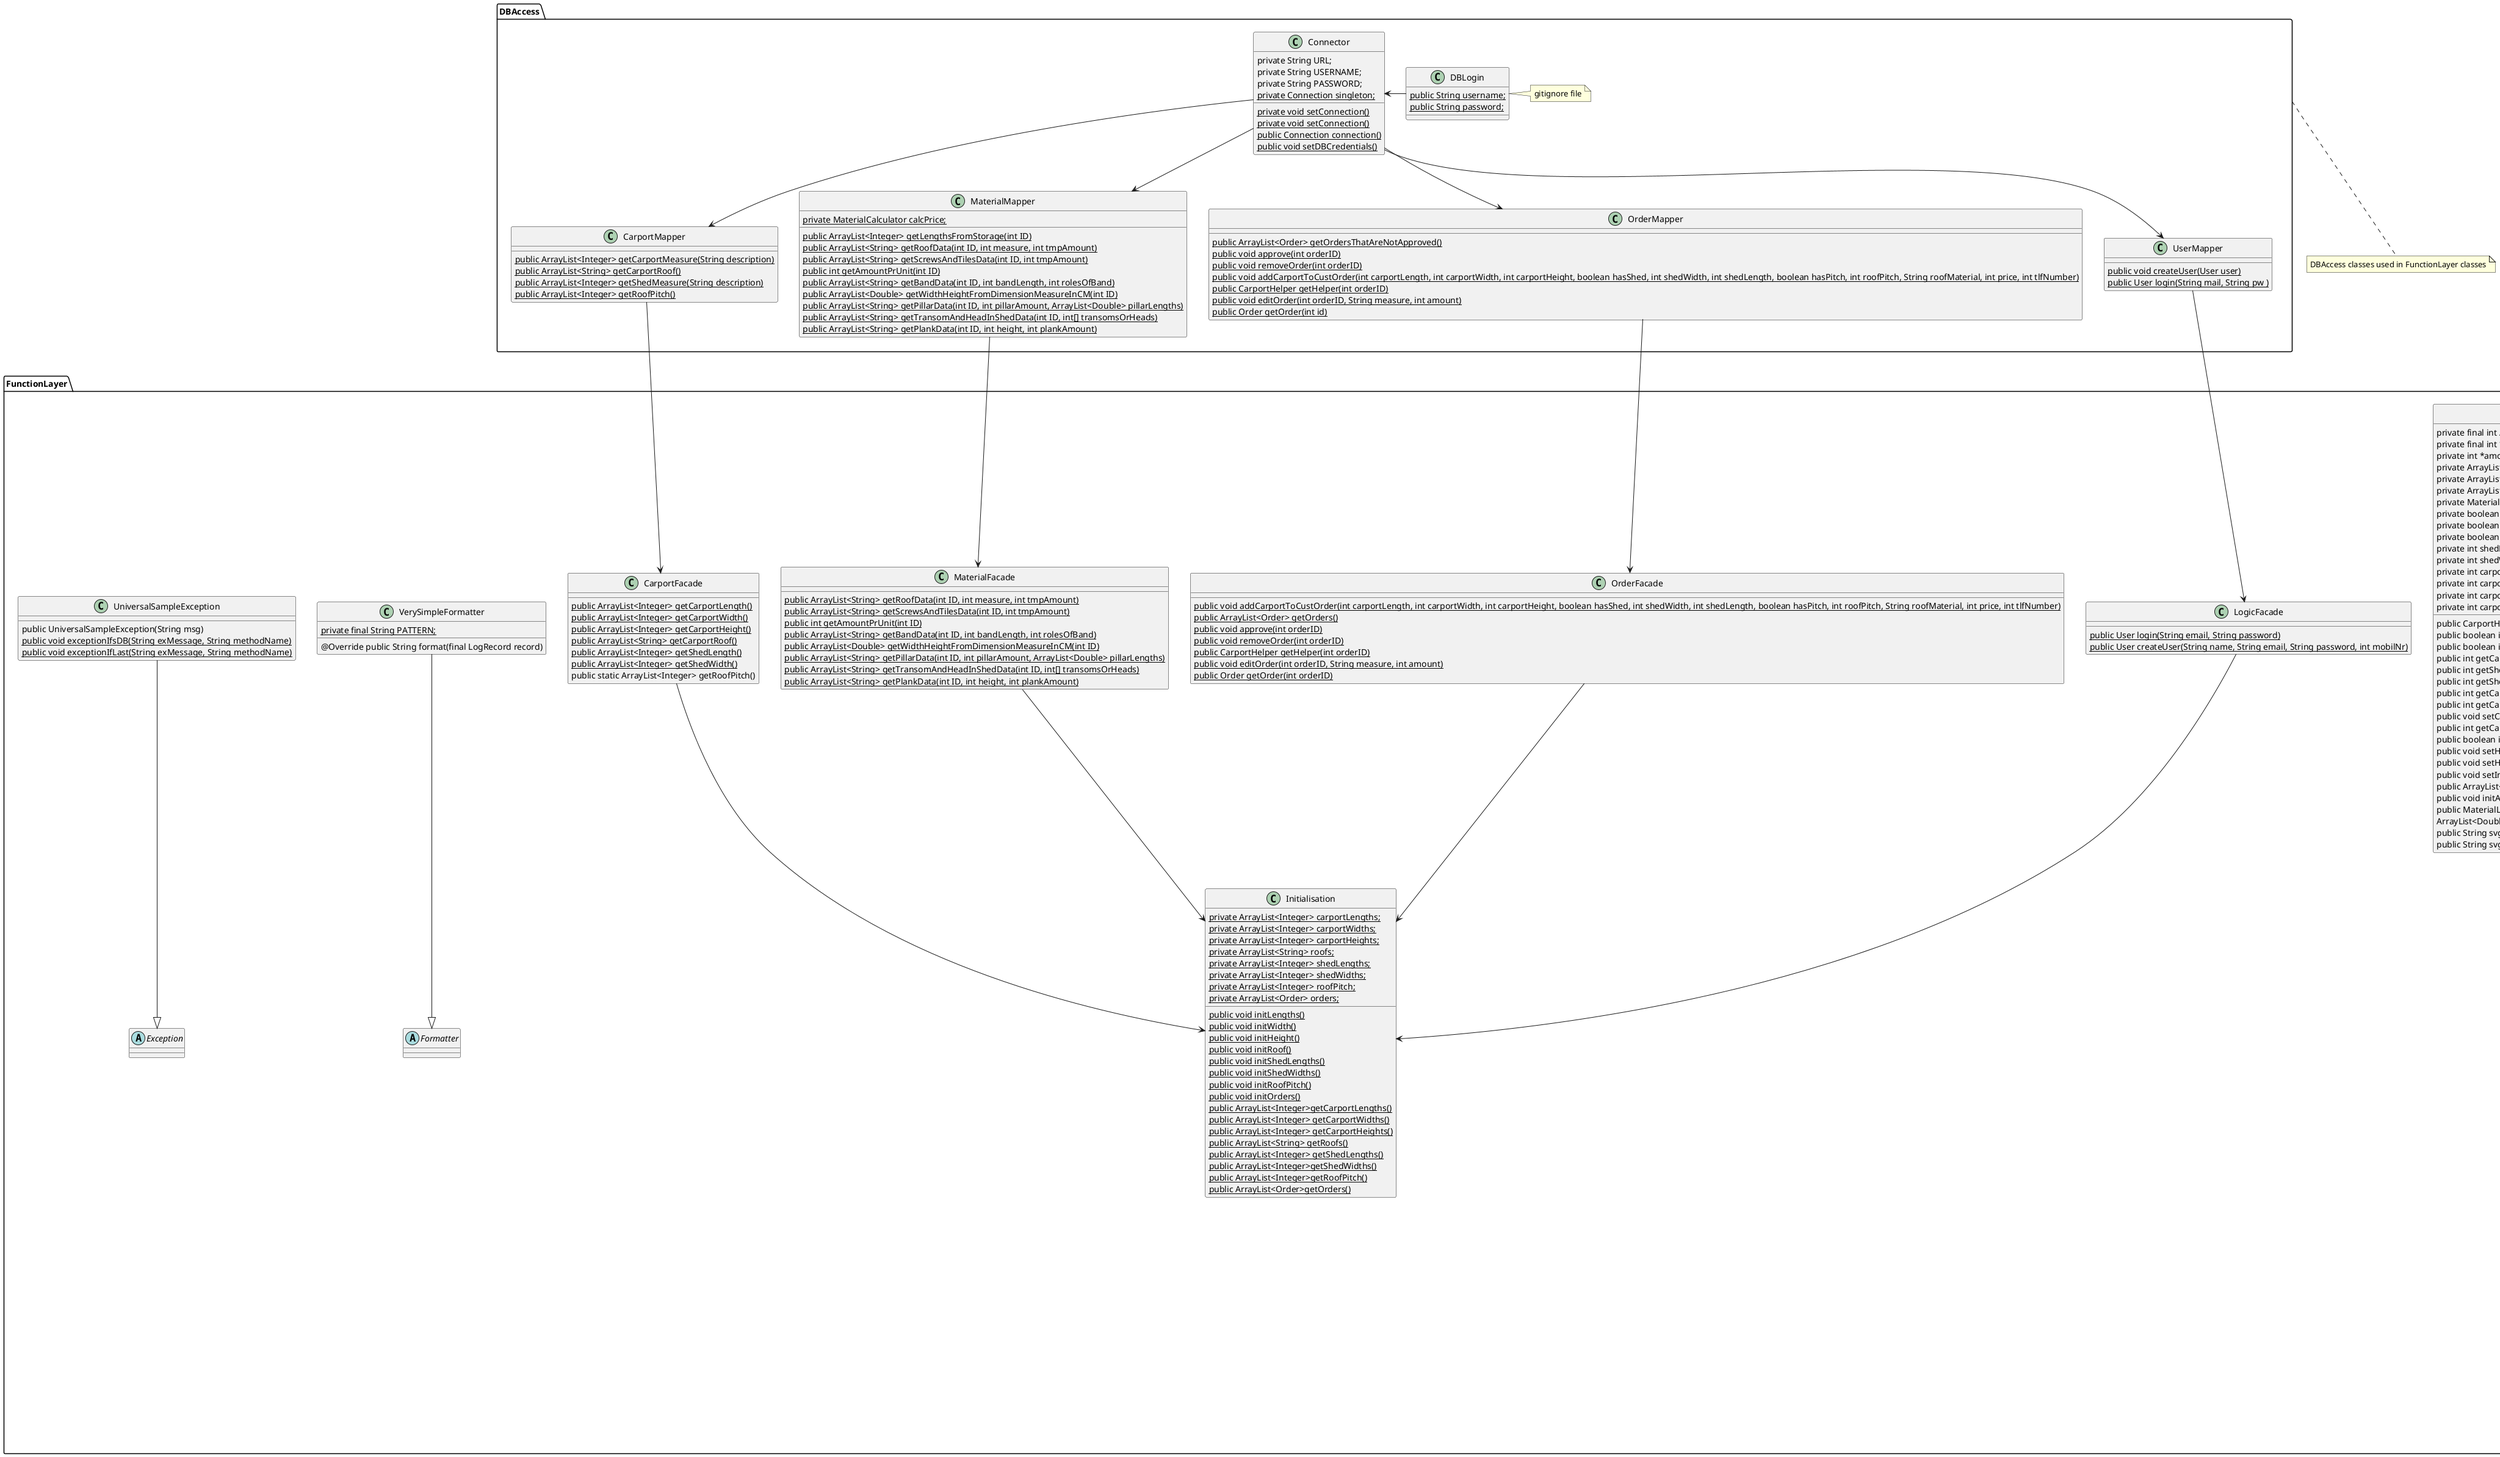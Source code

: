 @startuml

package "DBAccess" {
   DBLogin -left-> Connector
   note right of DBLogin : gitignore file
   Connector --> CarportMapper
   Connector --> MaterialMapper
   Connector --> OrderMapper
   Connector --> UserMapper

DBLogin : public {static} String username;
DBLogin : public {static} String password;

Connector : private String URL;
Connector : private String USERNAME;
Connector : private String PASSWORD;
Connector : private {static} Connection singleton;
Connector : private {static} void setConnection()
Connector : private {static} void setConnection()
Connector : public {static} Connection connection()
Connector : public {static} void setDBCredentials()

CarportMapper : public {static} ArrayList<Integer> getCarportMeasure(String description)
CarportMapper : public {static} ArrayList<String> getCarportRoof()
CarportMapper : public {static} ArrayList<Integer> getShedMeasure(String description)
CarportMapper : public {static} ArrayList<Integer> getRoofPitch()

MaterialMapper : private {static} MaterialCalculator calcPrice;
MaterialMapper : public {static} ArrayList<Integer> getLengthsFromStorage(int ID)
MaterialMapper : public {static} ArrayList<String> getRoofData(int ID, int measure, int tmpAmount)
MaterialMapper : public {static} ArrayList<String> getScrewsAndTilesData(int ID, int tmpAmount)
MaterialMapper : public {static} int getAmountPrUnit(int ID)
MaterialMapper : public {static} ArrayList<String> getBandData(int ID, int bandLength, int rolesOfBand)
MaterialMapper : public {static} ArrayList<Double> getWidthHeightFromDimensionMeasureInCM(int ID)
MaterialMapper : public {static} ArrayList<String> getPillarData(int ID, int pillarAmount, ArrayList<Double> pillarLengths)
MaterialMapper : public {static} ArrayList<String> getTransomAndHeadInShedData(int ID, int[] transomsOrHeads)
MaterialMapper : public {static} ArrayList<String> getPlankData(int ID, int height, int plankAmount)

OrderMapper : public {static} ArrayList<Order> getOrdersThatAreNotApproved()
OrderMapper : public {static} void approve(int orderID)
OrderMapper : public {static} void removeOrder(int orderID)
OrderMapper : public {static} void addCarportToCustOrder(int carportLength, int carportWidth, int carportHeight, boolean hasShed, int shedWidth, int shedLength, boolean hasPitch, int roofPitch, String roofMaterial, int price, int tlfNumber)
OrderMapper : public {static} CarportHelper getHelper(int orderID)
OrderMapper : public {static} void editOrder(int orderID, String measure, int amount)
OrderMapper : public {static} Order getOrder(int id)

UserMapper : public {static} void createUser(User user)
UserMapper : public {static} User login(String mail, String pw )
}




package "FunctionLayer" {
    package "Entities" {
        Carport : private int carportLength;
        Carport : private int carportWidth;
        Carport : private int carportHeight;
        Carport : private String roofMaterial;
        Carport : public Carport(int carportLength, int carportWidth, int carportHeight, String roofMaterial)
        Carport : public void setCarportLength(int carportLength)
        Carport : @Override public String toString()

        CarportFlat : private boolean hasShed;
        CarportFlat : private int shedWidth;
        CarportFlat : private int shedLength;
        CarportFlat : public CarportFlat(int carportLength, int carportWidth, int carportHeight, String roofMaterial, boolean hasShed, int shedWidth, int shedLength)
        CarportFlat : public boolean isHasShed()
        CarportFlat : public void setHasShed(boolean hasShed)
        CarportFlat : public int getShedWidth()
        CarportFlat : public void setShedWidth(int shedWidth)
        CarportFlat : public int getShedLength()
        CarportFlat : public void setShedLength(int shedLength)

        CarportPitch : private boolean hasShed;
        CarportPitch : private int shedWidth;
        CarportPitch : private int shedLength;
        CarportPitch : private boolean hasPitch;
        CarportPitch : private int roofPitch;
        CarportPitch : public CarportPitch(int carportLength, int carportWidth, int carportHeight, String roofMaterial, boolean hasShed, int shedWidth, int shedLength, boolean hasPitch, int roofPitch)
        CarportPitch : public boolean isHasShed()
        CarportPitch : public void setHasShed(boolean hasShed)
        CarportPitch : public int getShedWidth()
        CarportPitch : public void setShedWidth(int shedWidth)
        CarportPitch : public int getShedLength()
        CarportPitch : public void setShedLength(int shedLength)
        CarportPitch : public int getRoofPitch()
        CarportPitch : public void setRoofPitch(int roofPitch)

        class ComparatorMaterial
        interface java.util.Comparator
        ComparatorMaterial : public int compare(ArrayList<String> o1, ArrayList<String> o2)
        ComparatorMaterial ..|> java.util.Comparator

        MaterialList : ComparatorMaterial sortAlphabetically;
        MaterialList : private ArrayList<ArrayList<String>> list;
        MaterialList : public MaterialList(ArrayList<ArrayList<String>> list)
        MaterialList : public ArrayList<ArrayList<String>> getList()
        MaterialList : public void addToList(ArrayList<String> materials)
        MaterialList : public void sortListAlphabetically()

        Order : private int orderID;
        Order : private Carport carport;
        Order : private boolean hasShed;
        Order : private int shedWidth;
        Order : private int shedLength;
        Order : private boolean hasPitch;
        Order : private int roofPitch;
        Order : private int price;
        Order : private boolean isApproved;
        Order : private int tlfNumber;
        Order : public Order(int orderID, Carport carport, boolean hasShed, int shedWidth, int shedLength, boolean hasPitch, int roofPitch, int price, boolean isApproved, int tlfNumber)
        Order : public int getOrderID()
        Order : public Carport getCarport()
        Order : public void setCarport(Carport carport)
        Order : public boolean isHasShed()
        Order : public void setHasShed(boolean hasShed)
        Order : public int getShedWidth()
        Order : public void setShedWidth(int shedWidth)
        Order : public int getShedLength()
        Order : public void setShedLength(int shedLength)
        Order : public int getRoofPitch()
        Order : public void setRoofPitch(int roofPitch)
        Order : @Override public String toString()

        Svg : private double width;
        Svg : private double height;
        Svg : private String viewbox;
        Svg : private int x;
        Svg : private int y;
        Svg : private StringBuilder svg;
        Svg : private final String HEADER_TEMPLATE;
        Svg : private final String RECT_TEMPLATE;
        Svg : private final String BAND_TEMPLATE;
        Svg : private final String ARROW_LENGTH_TEMPLATE;
        Svg : private final String ARROW_WIDTH_TEMPLATE;
        Svg : private final String TEXT_TEMPLATE;
        Svg : public Svg(double width, double height, String viewbox, int x, int y)
        Svg : public void addRect(double x, double y, double width, double height)
        Svg : public void addBand(double x1, double y1, double x2, double y2)
        Svg : public void addArrowLength(double x1, double y1, double x2, double y2)
        Svg : public void addArrowWidth(double x1, double y1, double x2, double y2)
        Svg : public void addText(double x1, double y1, int width, double x2, double y2, int length)
        Svg : public double getWidth()
        Svg : public void setWidth(double width)
        Svg : public double getHeight()
        Svg : public void setHeight(double height)
        Svg : @Override public String toString()

        User : private String name;
        User : private String email;
        User : private String password;
        User : private int mobilNr;
        User : public User(String name, String email, String password, int mobilNr)
        User : public User(String email, String password)
        User : public String getName()
        User : public void setName(String name)
        User : public String getEmail()
        User : public void setEmail(String email)
        User : public String getPassword()
        User : public void setPassword(String password)
        User : public int getMobilNr()
    }

    CarportMapper --> CarportFacade
    OrderMapper --> OrderFacade
    MaterialMapper --> MaterialFacade
    UserMapper --> LogicFacade

    CarportFacade --> Initialisation
    OrderFacade --> Initialisation
    MaterialFacade --> Initialisation
    LogicFacade --> Initialisation

    CarportFacade : public {static} ArrayList<Integer> getCarportLength()
    CarportFacade : public {static} ArrayList<Integer> getCarportWidth()
    CarportFacade : public {static} ArrayList<Integer> getCarportHeight()
    CarportFacade : public {static} ArrayList<String> getCarportRoof()
    CarportFacade : public {static} ArrayList<Integer> getShedLength()
    CarportFacade : public {static} ArrayList<Integer> getShedWidth()
    CarportFacade : public static ArrayList<Integer> getRoofPitch()

    LogicFacade : public {static} User login(String email, String password)
    LogicFacade : public {static} User createUser(String name, String email, String password, int mobilNr)

    MaterialFacade : public {static} ArrayList<String> getRoofData(int ID, int measure, int tmpAmount)
    MaterialFacade : public {static} ArrayList<String> getScrewsAndTilesData(int ID, int tmpAmount)
    MaterialFacade : public {static} int getAmountPrUnit(int ID)
    MaterialFacade : public {static} ArrayList<String> getBandData(int ID, int bandLength, int rolesOfBand)
    MaterialFacade : public {static} ArrayList<Double> getWidthHeightFromDimensionMeasureInCM(int ID)
    MaterialFacade : public {static} ArrayList<String> getPillarData(int ID, int pillarAmount, ArrayList<Double> pillarLengths)
    MaterialFacade : public {static} ArrayList<String> getTransomAndHeadInShedData(int ID, int[] transomsOrHeads)
    MaterialFacade : public {static} ArrayList<String> getPlankData(int ID, int height, int plankAmount)

    OrderFacade : public {static} void addCarportToCustOrder(int carportLength, int carportWidth, int carportHeight, boolean hasShed, int shedWidth, int shedLength, boolean hasPitch, int roofPitch, String roofMaterial, int price, int tlfNumber)
    OrderFacade : public {static} ArrayList<Order> getOrders()
    OrderFacade : public {static} void approve(int orderID)
    OrderFacade : public {static} void removeOrder(int orderID)
    OrderFacade : public {static} CarportHelper getHelper(int orderID)
    OrderFacade : public {static} void editOrder(int orderID, String measure, int amount)
    OrderFacade : public {static} Order getOrder(int orderID)

    CarportHelper : private final int AMOUNT_OF_*name of material*
    CarportHelper : private final int *name of material*_ID
    CarportHelper : private int *amount or measure of material*;
    CarportHelper : private ArrayList<Double> pillarLengths;
    CarportHelper : private ArrayList<String> *info for material*;
    CarportHelper : private ArrayList<ArrayList<String>> materials;
    CarportHelper : private MaterialList allMaterials;
    CarportHelper : private boolean hasShed = false;
    CarportHelper : private boolean hasPitch = false;
    CarportHelper : private boolean invalidInput = false;
    CarportHelper : private int shedLength;
    CarportHelper : private int shedWidth;
    CarportHelper : private int carportPitch;
    CarportHelper : private int carportLengthCM;
    CarportHelper : private int carportWidthCM;
    CarportHelper : private int carportHeight;
    CarportHelper : public CarportHelper(int carportLengthCM, int carportWidthCM, int carportHeight, int shedLength, int shedWidth, int carportPitch)
    CarportHelper : public boolean isHasShed()
    CarportHelper : public boolean isHasPitch()
    CarportHelper : public int getCarportPitch()
    CarportHelper : public int getShedLength()
    CarportHelper : public int getShedWidth()
    CarportHelper : public int getCarportWidth()
    CarportHelper : public int getCarportLength()
    CarportHelper : public void setCarportLength(int carportLengthCM)
    CarportHelper : public int getCarportHeight()
    CarportHelper : public boolean isInvalidInput()
    CarportHelper : public void setHasShed(boolean hasShed)
    CarportHelper : public void setHasPitch(boolean hasPitch)
    CarportHelper : public void setInvalidInput(boolean invalidInput)
    CarportHelper : public ArrayList<String> getAllPriceIndexes()
    CarportHelper : public void initArrayList()
    CarportHelper : public MaterialList createMaterialList(boolean hasShed, boolean hasPitch)
    CarportHelper : ArrayList<Double> *measure for material* = MaterialFacade.getWidthHeightFromDimensionMeasureInCM(*material*_ID);
    CarportHelper : public String svgDrawingTop(int carportLength, int carportWidth, boolean hasShed)
    CarportHelper : public String svgDrawingSide(int carportLength, int carportWidth,int carportHeight, boolean hasShed)

    Initialisation : private {static} ArrayList<Integer> carportLengths;
    Initialisation : private {static} ArrayList<Integer> carportWidths;
    Initialisation : private {static} ArrayList<Integer> carportHeights;
    Initialisation : private {static} ArrayList<String> roofs;
    Initialisation : private {static} ArrayList<Integer> shedLengths;
    Initialisation : private {static} ArrayList<Integer> shedWidths;
    Initialisation : private {static} ArrayList<Integer> roofPitch;
    Initialisation : private {static} ArrayList<Order> orders;
    Initialisation : public {static} void initLengths()
    Initialisation : public {static} void initWidth()
    Initialisation : public {static} void initHeight()
    Initialisation : public {static} void initRoof()
    Initialisation : public {static} void initShedLengths()
    Initialisation : public {static} void initShedWidths()
    Initialisation : public {static} void initRoofPitch()
    Initialisation : public {static} void initOrders()
    Initialisation : public {static} ArrayList<Integer>getCarportLengths()
    Initialisation : public {static} ArrayList<Integer> getCarportWidths()
    Initialisation : public {static} ArrayList<Integer> getCarportHeights()
    Initialisation : public {static} ArrayList<String> getRoofs()
    Initialisation : public {static} ArrayList<Integer> getShedLengths()
    Initialisation : public {static} ArrayList<Integer>getShedWidths()
    Initialisation : public {static} ArrayList<Integer>getRoofPitch()
    Initialisation : public {static} ArrayList<Order>getOrders()

    Log : private {static} String FILENAME;
    Log : private {static} String FILEPATH;
    Log : private {static} String PATH;
    Log : private Log()
    Log : private {static} void setLogPath()
    Log : private {static} void log(Level lvl, String decription)
    Log : public {static} void severe(String description)
    Log : public {static} void info(String description)
    Log : public {static} void finest(String description)

    class VerySimpleFormatter
    abstract class Formatter
    VerySimpleFormatter --|> Formatter
    VerySimpleFormatter : private {static} final String PATTERN;
    VerySimpleFormatter : @Override public String format(final LogRecord record)

    MaterialCalculator : public int calcPillarAmount(int carportLength, boolean hasShed, int shedLength, int shedWidth, int carportWidth)
    MaterialCalculator : public int calcRaftAmount(int carportLength, boolean hasPitch)
    MaterialCalculator : public int calcLengthOfBands(int carportLength, int carportWidth, boolean hasShed, int shedLength)
    MaterialCalculator : public int calcRolesAmountBand(int bandLength)
    MaterialCalculator : public ArrayList<Double> calcPillarHeight(int carportHeight, double carportLength, boolean hasShed, int shedLength, boolean hasPitch, int shedWidth, int carportWidth)
    MaterialCalculator : public int calcRoofTileAmount(int carportLength, int carportWidth)
    MaterialCalculator : public int calcRoofScrewAmount(int carportLength, int carportWidth, int ID)
    MaterialCalculator : public int calcUniversalScrews(int carportLength, boolean hasPitch)
    MaterialCalculator : public int calcPlankAndWaterScrews()
    MaterialCalculator : public int calcBracketScrews(int carportLength, boolean hasPitch)
    MaterialCalculator : public int calcCarriageBolts(int carportLength, boolean hasShed, int shedLength, int shedWidth, int carportWidth)
    MaterialCalculator : public int[] calcTransomsLengthFrontAndBack(int shedWidth)
    MaterialCalculator : public int[] calcTransomsLengthSides(int shedLength)
    MaterialCalculator : public int[] calcHeadsInShed(int shedLength)
    MaterialCalculator : public int calcPlanksForShed(int shedLength, int shedWidth)
    MaterialCalculator : public int calcOuterScrewsShed(int shedLength, int shedWidth, int ID)
    MaterialCalculator : public int calcInnerScrewsShed(int shedLength, int shedWidth, int ID)
    MaterialCalculator : public int calcAngleMount(int shedLength, int shedWidth)
    MaterialCalculator : public int calcTilesForPitchedRoof()
    MaterialCalculator : public int calcAmountOfRooflaths(int carportWidth)
    MaterialCalculator : public int calcAmountOfRooflathScrews(int amountOfRooflaths, int raftAmount, int ID)
    MaterialCalculator : public int calcPackagesOfTileBindersAndHooks()
    MaterialCalculator : public int calcAmountOfRoofTileStones(int carportLength)
    MaterialCalculator : public int calcAmountOfRoofTileStoneBrackets(int amountOfRoofTileStones)
    MaterialCalculator : public int calcAmountOfToplathHolders(int amountOfRafts)
    MaterialCalculator : public int calcGavlPlanksLength(int carportWidth, int carportPitch)
    MaterialCalculator : public int calcAmountOfGavlPlanks()
    MaterialCalculator : public int calcAmountOfPlanksForGavlMount(int carportWidth)
    MaterialCalculator : public int calcPlanksForGavlMountLength(int carportWidth, int carportPitch)
    MaterialCalculator : public int calcPricePrUnit(int unit, double pricePrUnit)
    MaterialCalculator : public int calcPricePrUnitWithLength(int unit, double pricePrUnit, int amount)
    MaterialCalculator : public int fullPrice(ArrayList<String> materialInfo)
    MaterialCalculator : public ArrayList<Integer> calcWoodForMeasure(int materialMeasure, ArrayList<Integer> lengths, int amountOnCarport)

    Operations : public {static} String[] splitterForDimensions(String strFromDB, String regex)
    Operations : public {static} String addQuotesAround(String input)
    Operations : public {static} double roundToTwo(double number)

    PathForLog : public {static} String FILENAME;
    PathForLog : public {static} String FILEPATH;

    class UniversalSampleException
    abstract class Exception
    UniversalSampleException --|> Exception
    UniversalSampleException : public UniversalSampleException(String msg)
    UniversalSampleException : public {static} void exceptionIfsDB(String exMessage, String methodName)
    UniversalSampleException : public {static} void exceptionIfLast(String exMessage, String methodName)

    ValidationValues : public {static} int getInteger(String value)
    ValidationValues : public {static} String fromDoubleToString(double number)


}

package "PresentationLayer" {
    Approve : @Override String execute(HttpServletRequest request, HttpServletResponse response)
    CarportDesign : @Override String execute(HttpServletRequest request, HttpServletResponse response)
    Editor : @Override String execute(HttpServletRequest request, HttpServletResponse response)
    Login : @Override String execute(HttpServletRequest request, HttpServletResponse response)
    MaterialView : @Override String execute(HttpServletRequest request, HttpServletResponse response)
    Plan : @Override String execute(HttpServletRequest request, HttpServletResponse response)
    Redirect : @Override String execute(HttpServletRequest request, HttpServletResponse response)
    Register : @Override String execute(HttpServletRequest request, HttpServletResponse response)
    Searcher : @Override String execute(HttpServletRequest request, HttpServletResponse response)
    UnknownCommand : @Override String execute(HttpServletRequest request, HttpServletResponse response)

    FrontController : protected void processRequest(HttpServletRequest request, HttpServletResponse response)
    FrontController : @Override protected void doGet(HttpServletRequest request, HttpServletResponse response)
    FrontController : @Override protected void doPost(HttpServletRequest request, HttpServletResponse response)
    FrontController : @Override public String getServletInfo()
    abstract class HttpServlet
    FrontController --|> HttpServlet

    abstract class Command
    Command : private {static} HashMap<String, Command> commands;
    Command : private {static} void initCommands()
    Command : {static} Command from(HttpServletRequest request)
    Command : abstract String execute(HttpServletRequest request, HttpServletResponse response)
    Approve --|> Command
    CarportDesign --|> Command
    Editor --|> Command
    Login --|> Command
    MaterialView --|> Command
    Plan --|> Command
    Redirect --|> Command
    Register --|> Command
    Searcher --|> Command
    UnknownCommand --|> Command
}

note bottom of DBAccess : DBAccess classes used in FunctionLayer classes
note bottom of FunctionLayer : FunctionLayer classes used in PresentationLayer classes
note bottom of Entities : Entities classes used in FunctionLayer classes
note bottom of PresentationLayer : PresentationLayer classes used on jsp pages


@enduml